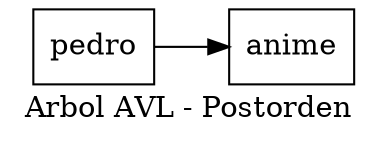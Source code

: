 digraph arbolpostorden {
node [shape = record];
rankdir=LR;
nodo0[label="pedro"];
nodo1[label="anime"];
nodo0->nodo1;
label = "Arbol AVL - Postorden "
}
